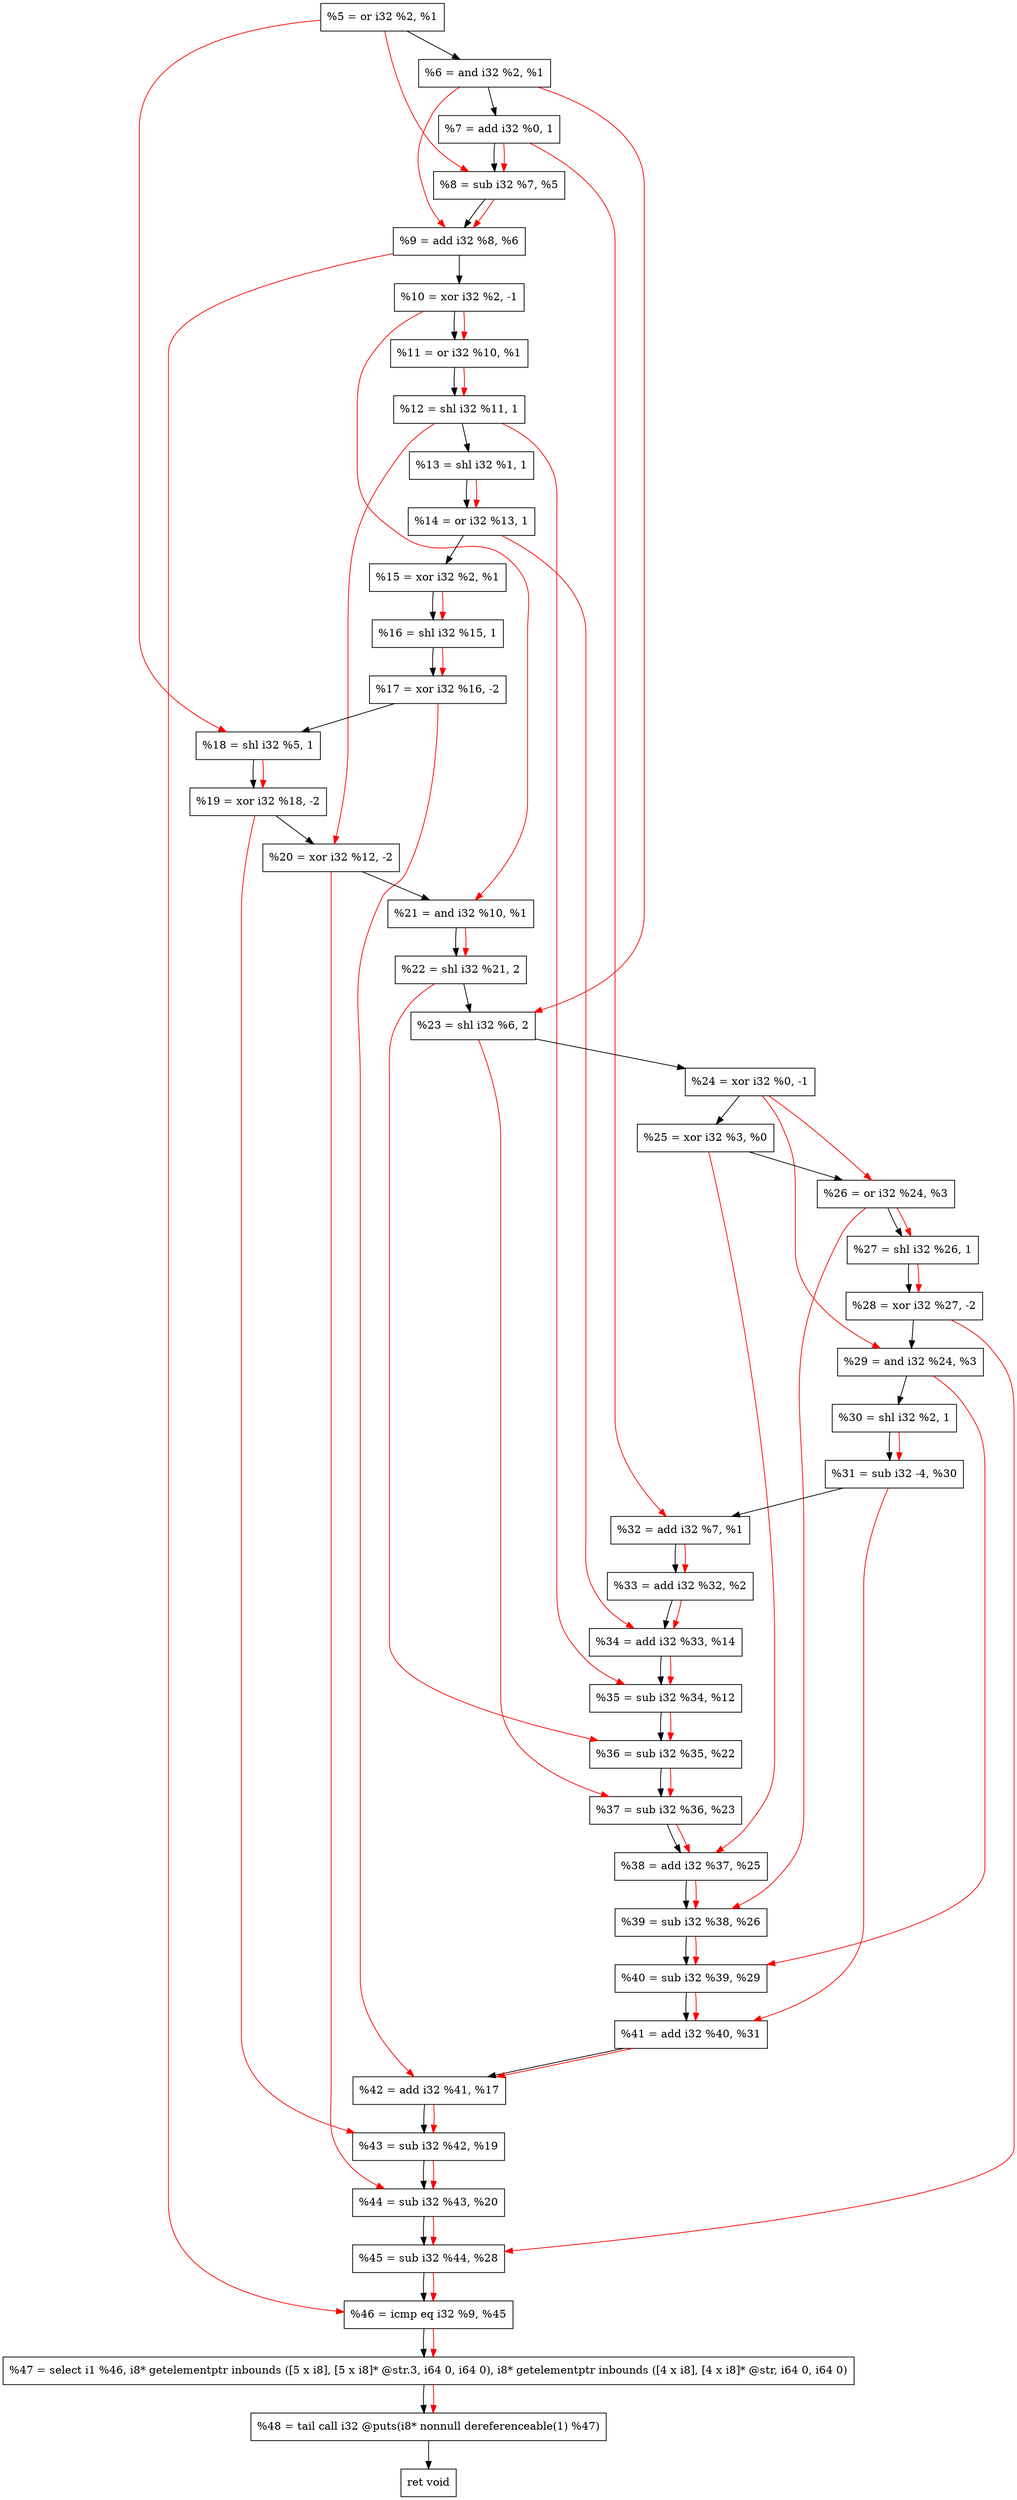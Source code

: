 digraph "DFG for'crackme' function" {
	Node0x1c31b60[shape=record, label="  %5 = or i32 %2, %1"];
	Node0x1c31bd0[shape=record, label="  %6 = and i32 %2, %1"];
	Node0x1c32250[shape=record, label="  %7 = add i32 %0, 1"];
	Node0x1c322c0[shape=record, label="  %8 = sub i32 %7, %5"];
	Node0x1c32330[shape=record, label="  %9 = add i32 %8, %6"];
	Node0x1c323d0[shape=record, label="  %10 = xor i32 %2, -1"];
	Node0x1c32440[shape=record, label="  %11 = or i32 %10, %1"];
	Node0x1c324b0[shape=record, label="  %12 = shl i32 %11, 1"];
	Node0x1c32520[shape=record, label="  %13 = shl i32 %1, 1"];
	Node0x1c32590[shape=record, label="  %14 = or i32 %13, 1"];
	Node0x1c32600[shape=record, label="  %15 = xor i32 %2, %1"];
	Node0x1c32670[shape=record, label="  %16 = shl i32 %15, 1"];
	Node0x1c32710[shape=record, label="  %17 = xor i32 %16, -2"];
	Node0x1c32780[shape=record, label="  %18 = shl i32 %5, 1"];
	Node0x1c327f0[shape=record, label="  %19 = xor i32 %18, -2"];
	Node0x1c32860[shape=record, label="  %20 = xor i32 %12, -2"];
	Node0x1c328d0[shape=record, label="  %21 = and i32 %10, %1"];
	Node0x1c32970[shape=record, label="  %22 = shl i32 %21, 2"];
	Node0x1c329e0[shape=record, label="  %23 = shl i32 %6, 2"];
	Node0x1c32a50[shape=record, label="  %24 = xor i32 %0, -1"];
	Node0x1c32ac0[shape=record, label="  %25 = xor i32 %3, %0"];
	Node0x1c32b30[shape=record, label="  %26 = or i32 %24, %3"];
	Node0x1c32ba0[shape=record, label="  %27 = shl i32 %26, 1"];
	Node0x1c32c10[shape=record, label="  %28 = xor i32 %27, -2"];
	Node0x1c32c80[shape=record, label="  %29 = and i32 %24, %3"];
	Node0x1c32cf0[shape=record, label="  %30 = shl i32 %2, 1"];
	Node0x1c32d90[shape=record, label="  %31 = sub i32 -4, %30"];
	Node0x1c32e00[shape=record, label="  %32 = add i32 %7, %1"];
	Node0x1c33080[shape=record, label="  %33 = add i32 %32, %2"];
	Node0x1c330f0[shape=record, label="  %34 = add i32 %33, %14"];
	Node0x1c33160[shape=record, label="  %35 = sub i32 %34, %12"];
	Node0x1c331d0[shape=record, label="  %36 = sub i32 %35, %22"];
	Node0x1c33240[shape=record, label="  %37 = sub i32 %36, %23"];
	Node0x1c332b0[shape=record, label="  %38 = add i32 %37, %25"];
	Node0x1c33320[shape=record, label="  %39 = sub i32 %38, %26"];
	Node0x1c33390[shape=record, label="  %40 = sub i32 %39, %29"];
	Node0x1c33400[shape=record, label="  %41 = add i32 %40, %31"];
	Node0x1c33470[shape=record, label="  %42 = add i32 %41, %17"];
	Node0x1c334e0[shape=record, label="  %43 = sub i32 %42, %19"];
	Node0x1c33550[shape=record, label="  %44 = sub i32 %43, %20"];
	Node0x1c335c0[shape=record, label="  %45 = sub i32 %44, %28"];
	Node0x1c33630[shape=record, label="  %46 = icmp eq i32 %9, %45"];
	Node0x1bd2268[shape=record, label="  %47 = select i1 %46, i8* getelementptr inbounds ([5 x i8], [5 x i8]* @str.3, i64 0, i64 0), i8* getelementptr inbounds ([4 x i8], [4 x i8]* @str, i64 0, i64 0)"];
	Node0x1c33ad0[shape=record, label="  %48 = tail call i32 @puts(i8* nonnull dereferenceable(1) %47)"];
	Node0x1c33b20[shape=record, label="  ret void"];
	Node0x1c31b60 -> Node0x1c31bd0;
	Node0x1c31bd0 -> Node0x1c32250;
	Node0x1c32250 -> Node0x1c322c0;
	Node0x1c322c0 -> Node0x1c32330;
	Node0x1c32330 -> Node0x1c323d0;
	Node0x1c323d0 -> Node0x1c32440;
	Node0x1c32440 -> Node0x1c324b0;
	Node0x1c324b0 -> Node0x1c32520;
	Node0x1c32520 -> Node0x1c32590;
	Node0x1c32590 -> Node0x1c32600;
	Node0x1c32600 -> Node0x1c32670;
	Node0x1c32670 -> Node0x1c32710;
	Node0x1c32710 -> Node0x1c32780;
	Node0x1c32780 -> Node0x1c327f0;
	Node0x1c327f0 -> Node0x1c32860;
	Node0x1c32860 -> Node0x1c328d0;
	Node0x1c328d0 -> Node0x1c32970;
	Node0x1c32970 -> Node0x1c329e0;
	Node0x1c329e0 -> Node0x1c32a50;
	Node0x1c32a50 -> Node0x1c32ac0;
	Node0x1c32ac0 -> Node0x1c32b30;
	Node0x1c32b30 -> Node0x1c32ba0;
	Node0x1c32ba0 -> Node0x1c32c10;
	Node0x1c32c10 -> Node0x1c32c80;
	Node0x1c32c80 -> Node0x1c32cf0;
	Node0x1c32cf0 -> Node0x1c32d90;
	Node0x1c32d90 -> Node0x1c32e00;
	Node0x1c32e00 -> Node0x1c33080;
	Node0x1c33080 -> Node0x1c330f0;
	Node0x1c330f0 -> Node0x1c33160;
	Node0x1c33160 -> Node0x1c331d0;
	Node0x1c331d0 -> Node0x1c33240;
	Node0x1c33240 -> Node0x1c332b0;
	Node0x1c332b0 -> Node0x1c33320;
	Node0x1c33320 -> Node0x1c33390;
	Node0x1c33390 -> Node0x1c33400;
	Node0x1c33400 -> Node0x1c33470;
	Node0x1c33470 -> Node0x1c334e0;
	Node0x1c334e0 -> Node0x1c33550;
	Node0x1c33550 -> Node0x1c335c0;
	Node0x1c335c0 -> Node0x1c33630;
	Node0x1c33630 -> Node0x1bd2268;
	Node0x1bd2268 -> Node0x1c33ad0;
	Node0x1c33ad0 -> Node0x1c33b20;
edge [color=red]
	Node0x1c32250 -> Node0x1c322c0;
	Node0x1c31b60 -> Node0x1c322c0;
	Node0x1c322c0 -> Node0x1c32330;
	Node0x1c31bd0 -> Node0x1c32330;
	Node0x1c323d0 -> Node0x1c32440;
	Node0x1c32440 -> Node0x1c324b0;
	Node0x1c32520 -> Node0x1c32590;
	Node0x1c32600 -> Node0x1c32670;
	Node0x1c32670 -> Node0x1c32710;
	Node0x1c31b60 -> Node0x1c32780;
	Node0x1c32780 -> Node0x1c327f0;
	Node0x1c324b0 -> Node0x1c32860;
	Node0x1c323d0 -> Node0x1c328d0;
	Node0x1c328d0 -> Node0x1c32970;
	Node0x1c31bd0 -> Node0x1c329e0;
	Node0x1c32a50 -> Node0x1c32b30;
	Node0x1c32b30 -> Node0x1c32ba0;
	Node0x1c32ba0 -> Node0x1c32c10;
	Node0x1c32a50 -> Node0x1c32c80;
	Node0x1c32cf0 -> Node0x1c32d90;
	Node0x1c32250 -> Node0x1c32e00;
	Node0x1c32e00 -> Node0x1c33080;
	Node0x1c33080 -> Node0x1c330f0;
	Node0x1c32590 -> Node0x1c330f0;
	Node0x1c330f0 -> Node0x1c33160;
	Node0x1c324b0 -> Node0x1c33160;
	Node0x1c33160 -> Node0x1c331d0;
	Node0x1c32970 -> Node0x1c331d0;
	Node0x1c331d0 -> Node0x1c33240;
	Node0x1c329e0 -> Node0x1c33240;
	Node0x1c33240 -> Node0x1c332b0;
	Node0x1c32ac0 -> Node0x1c332b0;
	Node0x1c332b0 -> Node0x1c33320;
	Node0x1c32b30 -> Node0x1c33320;
	Node0x1c33320 -> Node0x1c33390;
	Node0x1c32c80 -> Node0x1c33390;
	Node0x1c33390 -> Node0x1c33400;
	Node0x1c32d90 -> Node0x1c33400;
	Node0x1c33400 -> Node0x1c33470;
	Node0x1c32710 -> Node0x1c33470;
	Node0x1c33470 -> Node0x1c334e0;
	Node0x1c327f0 -> Node0x1c334e0;
	Node0x1c334e0 -> Node0x1c33550;
	Node0x1c32860 -> Node0x1c33550;
	Node0x1c33550 -> Node0x1c335c0;
	Node0x1c32c10 -> Node0x1c335c0;
	Node0x1c32330 -> Node0x1c33630;
	Node0x1c335c0 -> Node0x1c33630;
	Node0x1c33630 -> Node0x1bd2268;
	Node0x1bd2268 -> Node0x1c33ad0;
}
